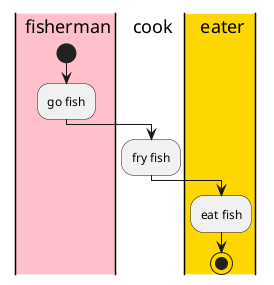 @startuml

'泳道图：属于活动图的一种，侧重活动属于哪个对象，同一对象的活动写在一条泳道里面

'定义泳道：|#颜色|名称| 显示名
|#pink|f| fisherman
|c| cook
|#gold|e| eater

'泳道中的活动
|f|
start
:go fish;
|c|
:fry fish;
|e|
:eat fish;
stop

@enduml